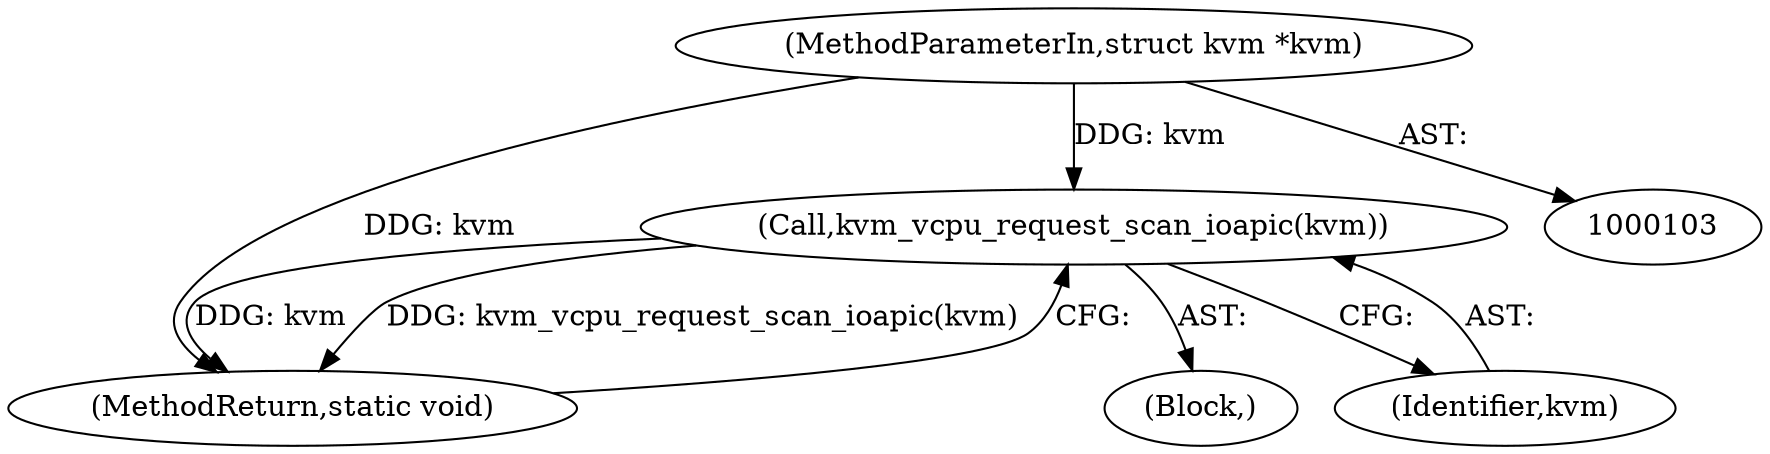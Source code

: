 digraph "0_linux_17d68b763f09a9ce824ae23eb62c9efc57b69271@pointer" {
"1000235" [label="(Call,kvm_vcpu_request_scan_ioapic(kvm))"];
"1000104" [label="(MethodParameterIn,struct kvm *kvm)"];
"1000104" [label="(MethodParameterIn,struct kvm *kvm)"];
"1000235" [label="(Call,kvm_vcpu_request_scan_ioapic(kvm))"];
"1000237" [label="(MethodReturn,static void)"];
"1000105" [label="(Block,)"];
"1000236" [label="(Identifier,kvm)"];
"1000235" -> "1000105"  [label="AST: "];
"1000235" -> "1000236"  [label="CFG: "];
"1000236" -> "1000235"  [label="AST: "];
"1000237" -> "1000235"  [label="CFG: "];
"1000235" -> "1000237"  [label="DDG: kvm"];
"1000235" -> "1000237"  [label="DDG: kvm_vcpu_request_scan_ioapic(kvm)"];
"1000104" -> "1000235"  [label="DDG: kvm"];
"1000104" -> "1000103"  [label="AST: "];
"1000104" -> "1000237"  [label="DDG: kvm"];
}
